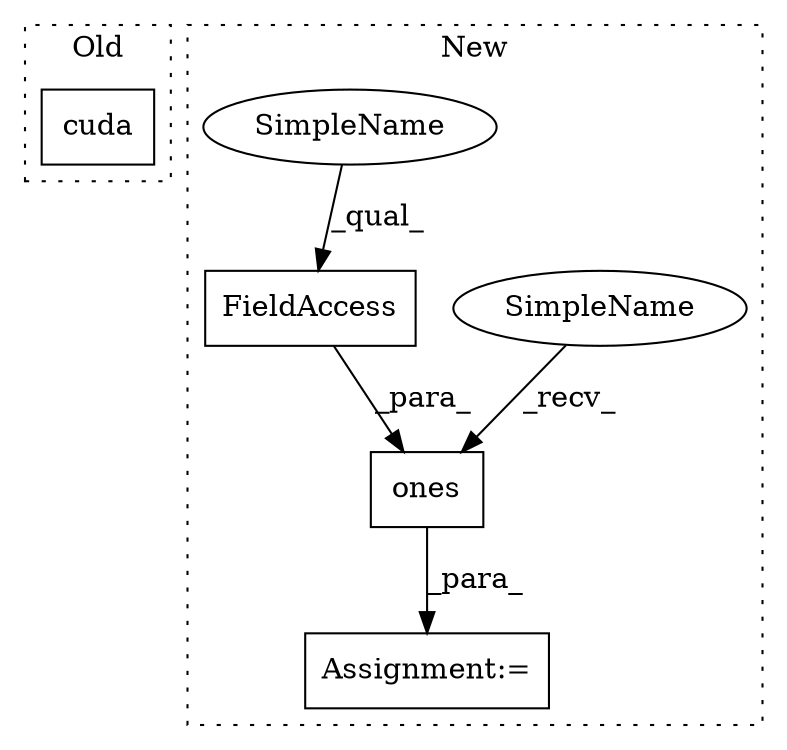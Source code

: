 digraph G {
subgraph cluster0 {
1 [label="cuda" a="32" s="4943" l="6" shape="box"];
label = "Old";
style="dotted";
}
subgraph cluster1 {
2 [label="ones" a="32" s="4698,4734" l="5,1" shape="box"];
3 [label="FieldAccess" a="22" s="4714" l="13" shape="box"];
4 [label="Assignment:=" a="7" s="4691" l="1" shape="box"];
5 [label="SimpleName" a="42" s="4692" l="5" shape="ellipse"];
6 [label="SimpleName" a="42" s="4714" l="5" shape="ellipse"];
label = "New";
style="dotted";
}
2 -> 4 [label="_para_"];
3 -> 2 [label="_para_"];
5 -> 2 [label="_recv_"];
6 -> 3 [label="_qual_"];
}